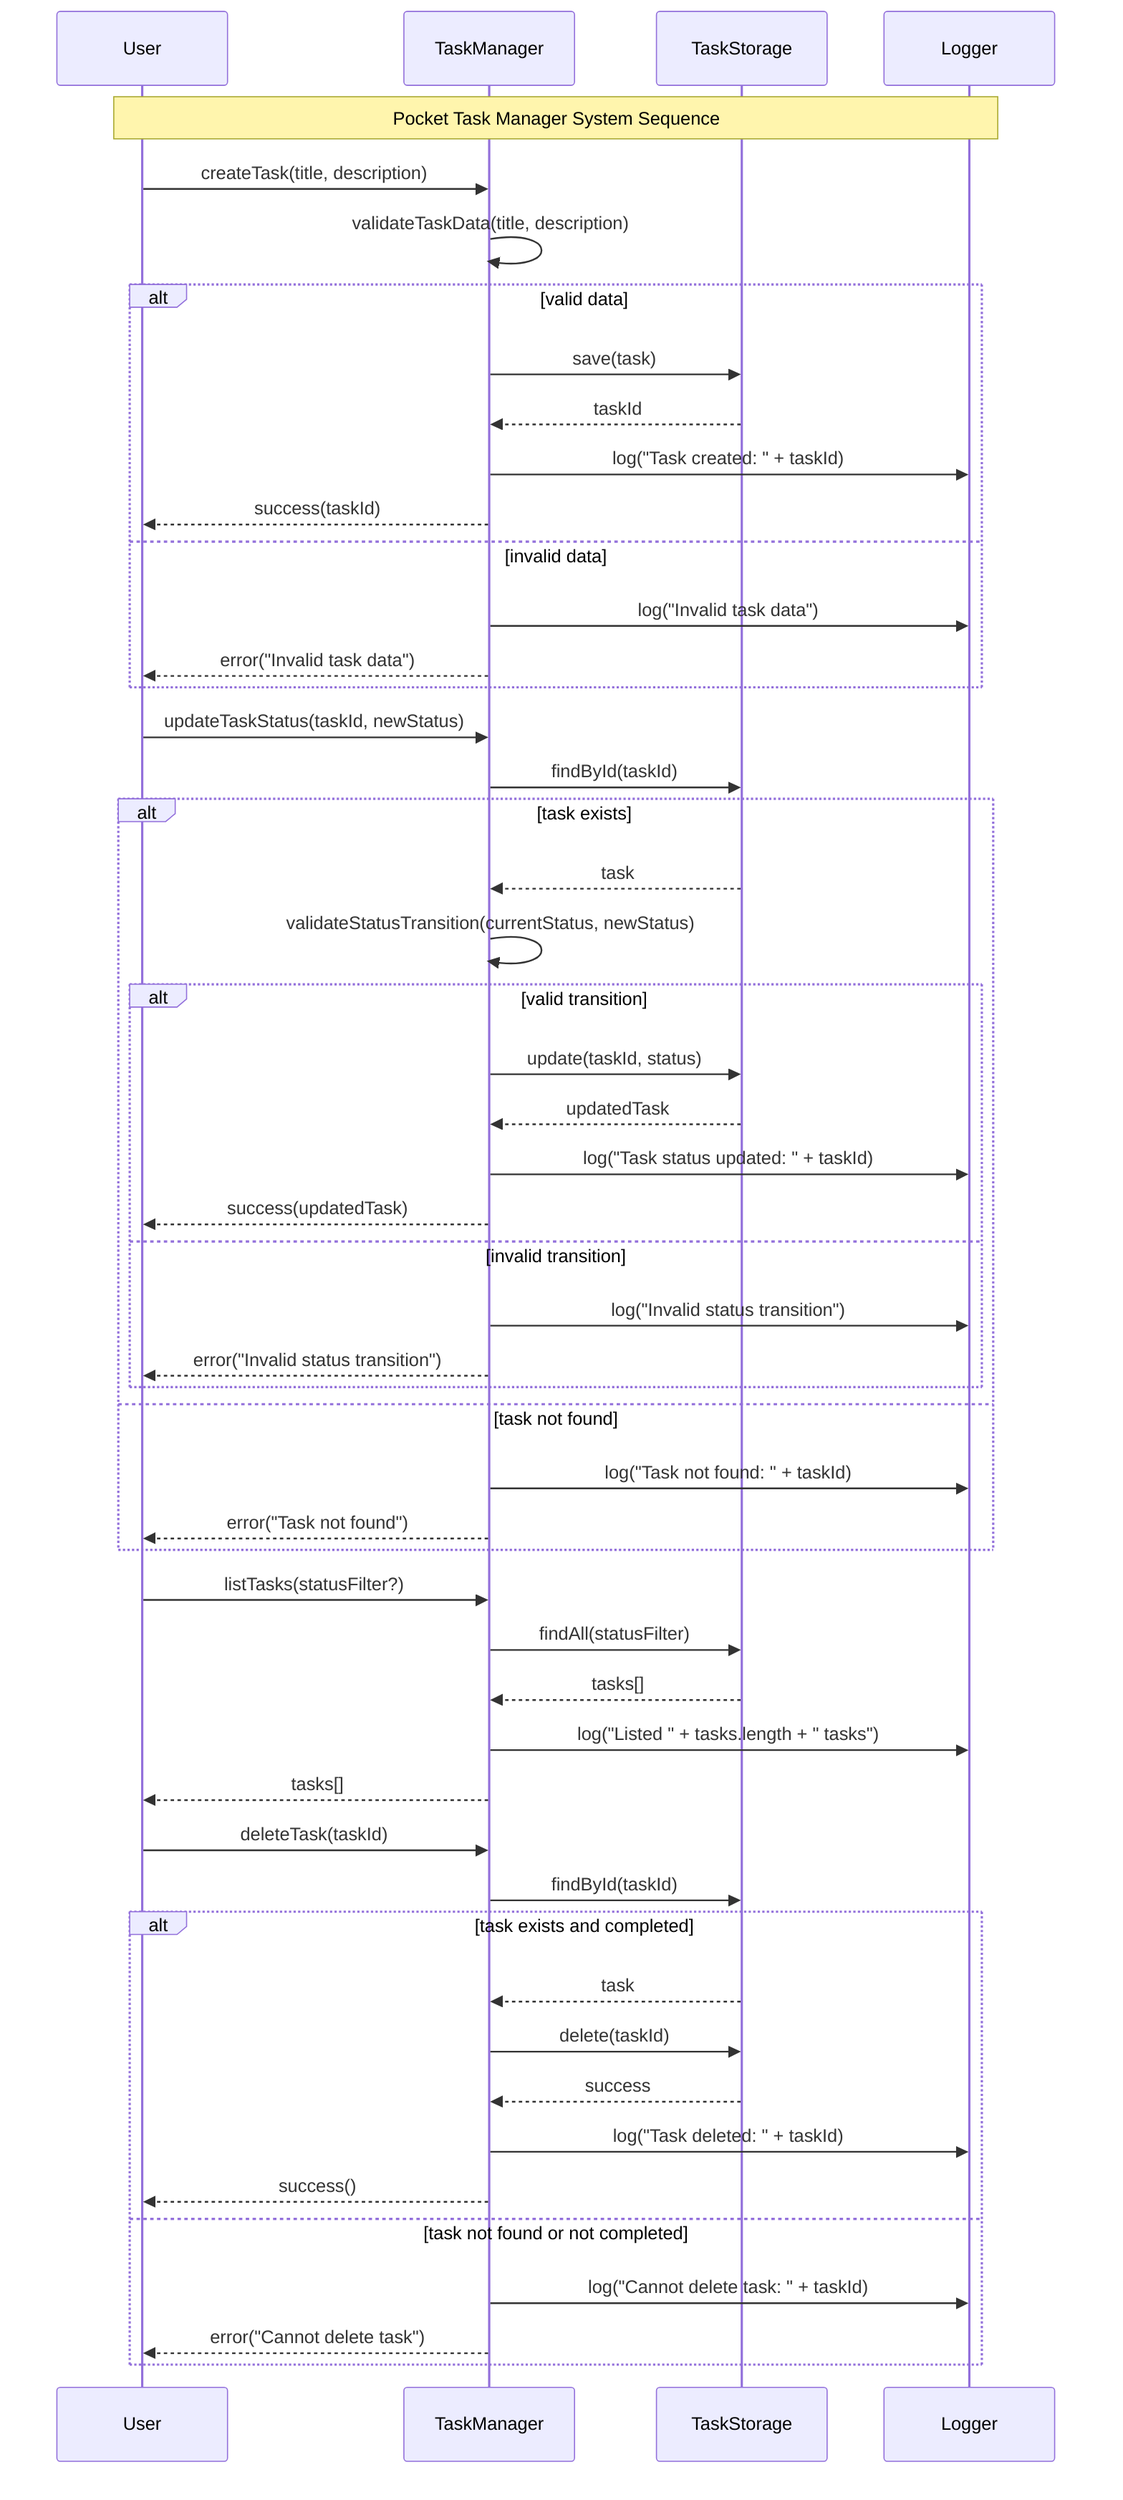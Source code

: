 sequenceDiagram
    participant User
    participant TaskManager
    participant TaskStorage
    participant Logger

    Note over User, Logger: Pocket Task Manager System Sequence

    %% Create Task Scenario
    User->>TaskManager: createTask(title, description)
    TaskManager->>TaskManager: validateTaskData(title, description)
    alt valid data
        TaskManager->>TaskStorage: save(task)
        TaskStorage-->>TaskManager: taskId
        TaskManager->>Logger: log("Task created: " + taskId)
        TaskManager-->>User: success(taskId)
    else invalid data
        TaskManager->>Logger: log("Invalid task data")
        TaskManager-->>User: error("Invalid task data")
    end

    %% Update Task Status Scenario
    User->>TaskManager: updateTaskStatus(taskId, newStatus)
    TaskManager->>TaskStorage: findById(taskId)
    alt task exists
        TaskStorage-->>TaskManager: task
        TaskManager->>TaskManager: validateStatusTransition(currentStatus, newStatus)
        alt valid transition
            TaskManager->>TaskStorage: update(taskId, status)
            TaskStorage-->>TaskManager: updatedTask
            TaskManager->>Logger: log("Task status updated: " + taskId)
            TaskManager-->>User: success(updatedTask)
        else invalid transition
            TaskManager->>Logger: log("Invalid status transition")
            TaskManager-->>User: error("Invalid status transition")
        end
    else task not found
        TaskManager->>Logger: log("Task not found: " + taskId)
        TaskManager-->>User: error("Task not found")
    end

    %% List Tasks Scenario
    User->>TaskManager: listTasks(statusFilter?)
    TaskManager->>TaskStorage: findAll(statusFilter)
    TaskStorage-->>TaskManager: tasks[]
    TaskManager->>Logger: log("Listed " + tasks.length + " tasks")
    TaskManager-->>User: tasks[]

    %% Delete Task Scenario
    User->>TaskManager: deleteTask(taskId)
    TaskManager->>TaskStorage: findById(taskId)
    alt task exists and completed
        TaskStorage-->>TaskManager: task
        TaskManager->>TaskStorage: delete(taskId)
        TaskStorage-->>TaskManager: success
        TaskManager->>Logger: log("Task deleted: " + taskId)
        TaskManager-->>User: success()
    else task not found or not completed
        TaskManager->>Logger: log("Cannot delete task: " + taskId)
        TaskManager-->>User: error("Cannot delete task")
    end